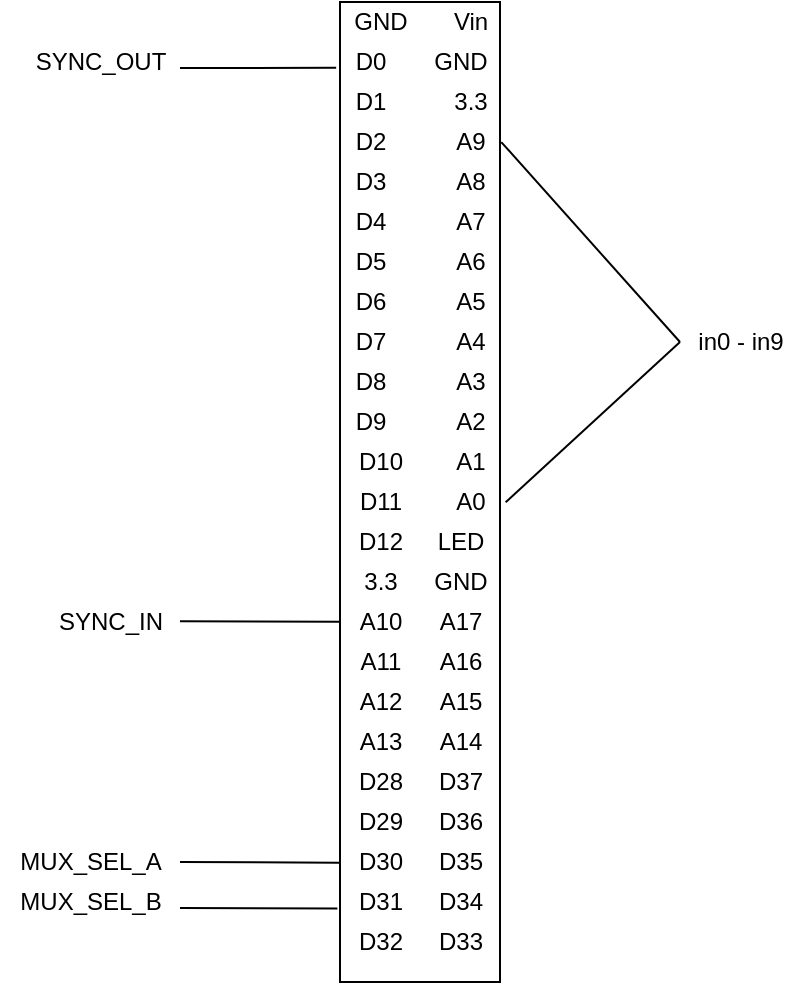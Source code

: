 <mxfile version="13.6.5">
    <diagram id="-CrTqvHIR2oomE4bZXoG" name="Page-1">
        <mxGraphModel dx="683" dy="359" grid="1" gridSize="10" guides="1" tooltips="1" connect="1" arrows="1" fold="1" page="1" pageScale="1" pageWidth="850" pageHeight="1100" math="0" shadow="0">
            <root>
                <mxCell id="0"/>
                <mxCell id="1" parent="0"/>
                <mxCell id="2" value="" style="rounded=0;whiteSpace=wrap;html=1;" vertex="1" parent="1">
                    <mxGeometry x="320" y="40" width="80" height="490" as="geometry"/>
                </mxCell>
                <mxCell id="3" value="Vin" style="text;html=1;align=center;verticalAlign=middle;resizable=0;points=[];autosize=1;" vertex="1" parent="1">
                    <mxGeometry x="370" y="40" width="30" height="20" as="geometry"/>
                </mxCell>
                <mxCell id="4" value="GND" style="text;html=1;align=center;verticalAlign=middle;resizable=0;points=[];autosize=1;" vertex="1" parent="1">
                    <mxGeometry x="360" y="60" width="40" height="20" as="geometry"/>
                </mxCell>
                <mxCell id="5" value="3.3" style="text;html=1;align=center;verticalAlign=middle;resizable=0;points=[];autosize=1;" vertex="1" parent="1">
                    <mxGeometry x="370" y="80" width="30" height="20" as="geometry"/>
                </mxCell>
                <mxCell id="6" value="A9" style="text;html=1;align=center;verticalAlign=middle;resizable=0;points=[];autosize=1;" vertex="1" parent="1">
                    <mxGeometry x="370" y="100" width="30" height="20" as="geometry"/>
                </mxCell>
                <mxCell id="7" value="A8" style="text;html=1;align=center;verticalAlign=middle;resizable=0;points=[];autosize=1;" vertex="1" parent="1">
                    <mxGeometry x="370" y="120" width="30" height="20" as="geometry"/>
                </mxCell>
                <mxCell id="8" value="A7" style="text;html=1;align=center;verticalAlign=middle;resizable=0;points=[];autosize=1;" vertex="1" parent="1">
                    <mxGeometry x="370" y="140" width="30" height="20" as="geometry"/>
                </mxCell>
                <mxCell id="9" value="A6" style="text;html=1;align=center;verticalAlign=middle;resizable=0;points=[];autosize=1;" vertex="1" parent="1">
                    <mxGeometry x="370" y="160" width="30" height="20" as="geometry"/>
                </mxCell>
                <mxCell id="10" value="A5" style="text;html=1;align=center;verticalAlign=middle;resizable=0;points=[];autosize=1;" vertex="1" parent="1">
                    <mxGeometry x="370" y="180" width="30" height="20" as="geometry"/>
                </mxCell>
                <mxCell id="11" value="A4" style="text;html=1;align=center;verticalAlign=middle;resizable=0;points=[];autosize=1;" vertex="1" parent="1">
                    <mxGeometry x="370" y="200" width="30" height="20" as="geometry"/>
                </mxCell>
                <mxCell id="12" value="A3" style="text;html=1;align=center;verticalAlign=middle;resizable=0;points=[];autosize=1;" vertex="1" parent="1">
                    <mxGeometry x="370" y="220" width="30" height="20" as="geometry"/>
                </mxCell>
                <mxCell id="13" value="A2" style="text;html=1;align=center;verticalAlign=middle;resizable=0;points=[];autosize=1;" vertex="1" parent="1">
                    <mxGeometry x="370" y="240" width="30" height="20" as="geometry"/>
                </mxCell>
                <mxCell id="14" value="A1" style="text;html=1;align=center;verticalAlign=middle;resizable=0;points=[];autosize=1;" vertex="1" parent="1">
                    <mxGeometry x="370" y="260" width="30" height="20" as="geometry"/>
                </mxCell>
                <mxCell id="15" value="A0" style="text;html=1;align=center;verticalAlign=middle;resizable=0;points=[];autosize=1;" vertex="1" parent="1">
                    <mxGeometry x="370" y="280" width="30" height="20" as="geometry"/>
                </mxCell>
                <mxCell id="16" value="LED" style="text;html=1;align=center;verticalAlign=middle;resizable=0;points=[];autosize=1;" vertex="1" parent="1">
                    <mxGeometry x="360" y="300" width="40" height="20" as="geometry"/>
                </mxCell>
                <mxCell id="17" value="GND" style="text;html=1;align=center;verticalAlign=middle;resizable=0;points=[];autosize=1;" vertex="1" parent="1">
                    <mxGeometry x="360" y="320" width="40" height="20" as="geometry"/>
                </mxCell>
                <mxCell id="18" value="A17" style="text;html=1;align=center;verticalAlign=middle;resizable=0;points=[];autosize=1;" vertex="1" parent="1">
                    <mxGeometry x="360" y="340" width="40" height="20" as="geometry"/>
                </mxCell>
                <mxCell id="19" value="A16" style="text;html=1;align=center;verticalAlign=middle;resizable=0;points=[];autosize=1;" vertex="1" parent="1">
                    <mxGeometry x="360" y="360" width="40" height="20" as="geometry"/>
                </mxCell>
                <mxCell id="20" value="A15" style="text;html=1;align=center;verticalAlign=middle;resizable=0;points=[];autosize=1;" vertex="1" parent="1">
                    <mxGeometry x="360" y="380" width="40" height="20" as="geometry"/>
                </mxCell>
                <mxCell id="21" value="A14" style="text;html=1;align=center;verticalAlign=middle;resizable=0;points=[];autosize=1;" vertex="1" parent="1">
                    <mxGeometry x="360" y="400" width="40" height="20" as="geometry"/>
                </mxCell>
                <mxCell id="22" value="D37" style="text;html=1;align=center;verticalAlign=middle;resizable=0;points=[];autosize=1;" vertex="1" parent="1">
                    <mxGeometry x="360" y="420" width="40" height="20" as="geometry"/>
                </mxCell>
                <mxCell id="23" value="D36" style="text;html=1;align=center;verticalAlign=middle;resizable=0;points=[];autosize=1;" vertex="1" parent="1">
                    <mxGeometry x="360" y="440" width="40" height="20" as="geometry"/>
                </mxCell>
                <mxCell id="24" value="D35" style="text;html=1;align=center;verticalAlign=middle;resizable=0;points=[];autosize=1;" vertex="1" parent="1">
                    <mxGeometry x="360" y="460" width="40" height="20" as="geometry"/>
                </mxCell>
                <mxCell id="25" value="D34" style="text;html=1;align=center;verticalAlign=middle;resizable=0;points=[];autosize=1;" vertex="1" parent="1">
                    <mxGeometry x="360" y="480" width="40" height="20" as="geometry"/>
                </mxCell>
                <mxCell id="26" value="D33" style="text;html=1;align=center;verticalAlign=middle;resizable=0;points=[];autosize=1;" vertex="1" parent="1">
                    <mxGeometry x="360" y="500" width="40" height="20" as="geometry"/>
                </mxCell>
                <mxCell id="27" value="D32" style="text;html=1;align=center;verticalAlign=middle;resizable=0;points=[];autosize=1;" vertex="1" parent="1">
                    <mxGeometry x="320" y="500" width="40" height="20" as="geometry"/>
                </mxCell>
                <mxCell id="28" value="D31" style="text;html=1;align=center;verticalAlign=middle;resizable=0;points=[];autosize=1;" vertex="1" parent="1">
                    <mxGeometry x="320" y="480" width="40" height="20" as="geometry"/>
                </mxCell>
                <mxCell id="29" value="D30" style="text;html=1;align=center;verticalAlign=middle;resizable=0;points=[];autosize=1;" vertex="1" parent="1">
                    <mxGeometry x="320" y="460" width="40" height="20" as="geometry"/>
                </mxCell>
                <mxCell id="30" value="D29" style="text;html=1;align=center;verticalAlign=middle;resizable=0;points=[];autosize=1;" vertex="1" parent="1">
                    <mxGeometry x="320" y="440" width="40" height="20" as="geometry"/>
                </mxCell>
                <mxCell id="31" value="D28" style="text;html=1;align=center;verticalAlign=middle;resizable=0;points=[];autosize=1;" vertex="1" parent="1">
                    <mxGeometry x="320" y="420" width="40" height="20" as="geometry"/>
                </mxCell>
                <mxCell id="32" value="A13" style="text;html=1;align=center;verticalAlign=middle;resizable=0;points=[];autosize=1;" vertex="1" parent="1">
                    <mxGeometry x="320" y="400" width="40" height="20" as="geometry"/>
                </mxCell>
                <mxCell id="33" value="A12" style="text;html=1;align=center;verticalAlign=middle;resizable=0;points=[];autosize=1;" vertex="1" parent="1">
                    <mxGeometry x="320" y="380" width="40" height="20" as="geometry"/>
                </mxCell>
                <mxCell id="34" value="A11" style="text;html=1;align=center;verticalAlign=middle;resizable=0;points=[];autosize=1;" vertex="1" parent="1">
                    <mxGeometry x="320" y="360" width="40" height="20" as="geometry"/>
                </mxCell>
                <mxCell id="35" value="A10" style="text;html=1;align=center;verticalAlign=middle;resizable=0;points=[];autosize=1;" vertex="1" parent="1">
                    <mxGeometry x="320" y="340" width="40" height="20" as="geometry"/>
                </mxCell>
                <mxCell id="36" value="3.3" style="text;html=1;align=center;verticalAlign=middle;resizable=0;points=[];autosize=1;" vertex="1" parent="1">
                    <mxGeometry x="325" y="320" width="30" height="20" as="geometry"/>
                </mxCell>
                <mxCell id="37" value="D12" style="text;html=1;align=center;verticalAlign=middle;resizable=0;points=[];autosize=1;" vertex="1" parent="1">
                    <mxGeometry x="320" y="300" width="40" height="20" as="geometry"/>
                </mxCell>
                <mxCell id="38" value="D11" style="text;html=1;align=center;verticalAlign=middle;resizable=0;points=[];autosize=1;" vertex="1" parent="1">
                    <mxGeometry x="320" y="280" width="40" height="20" as="geometry"/>
                </mxCell>
                <mxCell id="39" value="D10" style="text;html=1;align=center;verticalAlign=middle;resizable=0;points=[];autosize=1;" vertex="1" parent="1">
                    <mxGeometry x="320" y="260" width="40" height="20" as="geometry"/>
                </mxCell>
                <mxCell id="40" value="D9" style="text;html=1;align=center;verticalAlign=middle;resizable=0;points=[];autosize=1;" vertex="1" parent="1">
                    <mxGeometry x="320" y="240" width="30" height="20" as="geometry"/>
                </mxCell>
                <mxCell id="41" value="D8" style="text;html=1;align=center;verticalAlign=middle;resizable=0;points=[];autosize=1;" vertex="1" parent="1">
                    <mxGeometry x="320" y="220" width="30" height="20" as="geometry"/>
                </mxCell>
                <mxCell id="42" value="D7" style="text;html=1;align=center;verticalAlign=middle;resizable=0;points=[];autosize=1;" vertex="1" parent="1">
                    <mxGeometry x="320" y="200" width="30" height="20" as="geometry"/>
                </mxCell>
                <mxCell id="43" value="D6" style="text;html=1;align=center;verticalAlign=middle;resizable=0;points=[];autosize=1;" vertex="1" parent="1">
                    <mxGeometry x="320" y="180" width="30" height="20" as="geometry"/>
                </mxCell>
                <mxCell id="44" value="D5" style="text;html=1;align=center;verticalAlign=middle;resizable=0;points=[];autosize=1;" vertex="1" parent="1">
                    <mxGeometry x="320" y="160" width="30" height="20" as="geometry"/>
                </mxCell>
                <mxCell id="45" value="D4" style="text;html=1;align=center;verticalAlign=middle;resizable=0;points=[];autosize=1;" vertex="1" parent="1">
                    <mxGeometry x="320" y="140" width="30" height="20" as="geometry"/>
                </mxCell>
                <mxCell id="46" value="D3" style="text;html=1;align=center;verticalAlign=middle;resizable=0;points=[];autosize=1;" vertex="1" parent="1">
                    <mxGeometry x="320" y="120" width="30" height="20" as="geometry"/>
                </mxCell>
                <mxCell id="47" value="D2" style="text;html=1;align=center;verticalAlign=middle;resizable=0;points=[];autosize=1;" vertex="1" parent="1">
                    <mxGeometry x="320" y="100" width="30" height="20" as="geometry"/>
                </mxCell>
                <mxCell id="48" value="D1" style="text;html=1;align=center;verticalAlign=middle;resizable=0;points=[];autosize=1;" vertex="1" parent="1">
                    <mxGeometry x="320" y="80" width="30" height="20" as="geometry"/>
                </mxCell>
                <mxCell id="49" value="D0" style="text;html=1;align=center;verticalAlign=middle;resizable=0;points=[];autosize=1;" vertex="1" parent="1">
                    <mxGeometry x="320" y="60" width="30" height="20" as="geometry"/>
                </mxCell>
                <mxCell id="50" value="GND" style="text;html=1;align=center;verticalAlign=middle;resizable=0;points=[];autosize=1;" vertex="1" parent="1">
                    <mxGeometry x="320" y="40" width="40" height="20" as="geometry"/>
                </mxCell>
                <mxCell id="51" value="" style="endArrow=none;html=1;exitX=1.021;exitY=0.502;exitDx=0;exitDy=0;exitPerimeter=0;" edge="1" parent="1" source="6">
                    <mxGeometry width="50" height="50" relative="1" as="geometry">
                        <mxPoint x="370" y="200" as="sourcePoint"/>
                        <mxPoint x="490" y="210" as="targetPoint"/>
                    </mxGeometry>
                </mxCell>
                <mxCell id="52" value="in0 - in9" style="text;html=1;align=center;verticalAlign=middle;resizable=0;points=[];autosize=1;" vertex="1" parent="1">
                    <mxGeometry x="490" y="200" width="60" height="20" as="geometry"/>
                </mxCell>
                <mxCell id="53" value="" style="endArrow=none;html=1;exitX=1.094;exitY=0.509;exitDx=0;exitDy=0;exitPerimeter=0;" edge="1" parent="1" source="15">
                    <mxGeometry width="50" height="50" relative="1" as="geometry">
                        <mxPoint x="410.63" y="120.04" as="sourcePoint"/>
                        <mxPoint x="490" y="210" as="targetPoint"/>
                    </mxGeometry>
                </mxCell>
                <mxCell id="55" value="" style="endArrow=none;html=1;entryX=-0.012;entryY=0.516;entryDx=0;entryDy=0;entryPerimeter=0;" edge="1" parent="1" target="29">
                    <mxGeometry width="50" height="50" relative="1" as="geometry">
                        <mxPoint x="240" y="470" as="sourcePoint"/>
                        <mxPoint x="240" y="380" as="targetPoint"/>
                    </mxGeometry>
                </mxCell>
                <mxCell id="56" value="" style="endArrow=none;html=1;entryX=-0.033;entryY=0.66;entryDx=0;entryDy=0;entryPerimeter=0;" edge="1" parent="1" target="28">
                    <mxGeometry width="50" height="50" relative="1" as="geometry">
                        <mxPoint x="240" y="493" as="sourcePoint"/>
                        <mxPoint x="329.52" y="480.32" as="targetPoint"/>
                    </mxGeometry>
                </mxCell>
                <mxCell id="57" value="MUX_SEL_A" style="text;html=1;align=center;verticalAlign=middle;resizable=0;points=[];autosize=1;" vertex="1" parent="1">
                    <mxGeometry x="150" y="460" width="90" height="20" as="geometry"/>
                </mxCell>
                <mxCell id="58" value="MUX_SEL_B" style="text;html=1;align=center;verticalAlign=middle;resizable=0;points=[];autosize=1;" vertex="1" parent="1">
                    <mxGeometry x="150" y="480" width="90" height="20" as="geometry"/>
                </mxCell>
                <mxCell id="59" value="" style="endArrow=none;html=1;entryX=-0.064;entryY=0.644;entryDx=0;entryDy=0;entryPerimeter=0;" edge="1" parent="1" target="49">
                    <mxGeometry width="50" height="50" relative="1" as="geometry">
                        <mxPoint x="240" y="73" as="sourcePoint"/>
                        <mxPoint x="310" y="72" as="targetPoint"/>
                    </mxGeometry>
                </mxCell>
                <mxCell id="60" value="SYNC_OUT" style="text;html=1;align=center;verticalAlign=middle;resizable=0;points=[];autosize=1;" vertex="1" parent="1">
                    <mxGeometry x="160" y="60" width="80" height="20" as="geometry"/>
                </mxCell>
                <mxCell id="61" value="" style="endArrow=none;html=1;entryX=-0.012;entryY=0.516;entryDx=0;entryDy=0;entryPerimeter=0;" edge="1" parent="1">
                    <mxGeometry width="50" height="50" relative="1" as="geometry">
                        <mxPoint x="240" y="349.58" as="sourcePoint"/>
                        <mxPoint x="319.52" y="349.9" as="targetPoint"/>
                    </mxGeometry>
                </mxCell>
                <mxCell id="62" value="SYNC_IN" style="text;html=1;align=center;verticalAlign=middle;resizable=0;points=[];autosize=1;" vertex="1" parent="1">
                    <mxGeometry x="170" y="340" width="70" height="20" as="geometry"/>
                </mxCell>
            </root>
        </mxGraphModel>
    </diagram>
</mxfile>